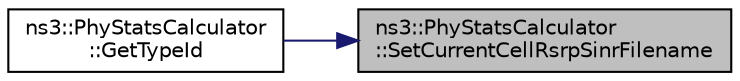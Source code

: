 digraph "ns3::PhyStatsCalculator::SetCurrentCellRsrpSinrFilename"
{
 // LATEX_PDF_SIZE
  edge [fontname="Helvetica",fontsize="10",labelfontname="Helvetica",labelfontsize="10"];
  node [fontname="Helvetica",fontsize="10",shape=record];
  rankdir="RL";
  Node1 [label="ns3::PhyStatsCalculator\l::SetCurrentCellRsrpSinrFilename",height=0.2,width=0.4,color="black", fillcolor="grey75", style="filled", fontcolor="black",tooltip="Set the name of the file where the RSRP/SINR statistics will be stored."];
  Node1 -> Node2 [dir="back",color="midnightblue",fontsize="10",style="solid",fontname="Helvetica"];
  Node2 [label="ns3::PhyStatsCalculator\l::GetTypeId",height=0.2,width=0.4,color="black", fillcolor="white", style="filled",URL="$classns3_1_1_phy_stats_calculator.html#acad1db7c5fc4a0dca436ea6221d3a6a3",tooltip="Register this type."];
}
